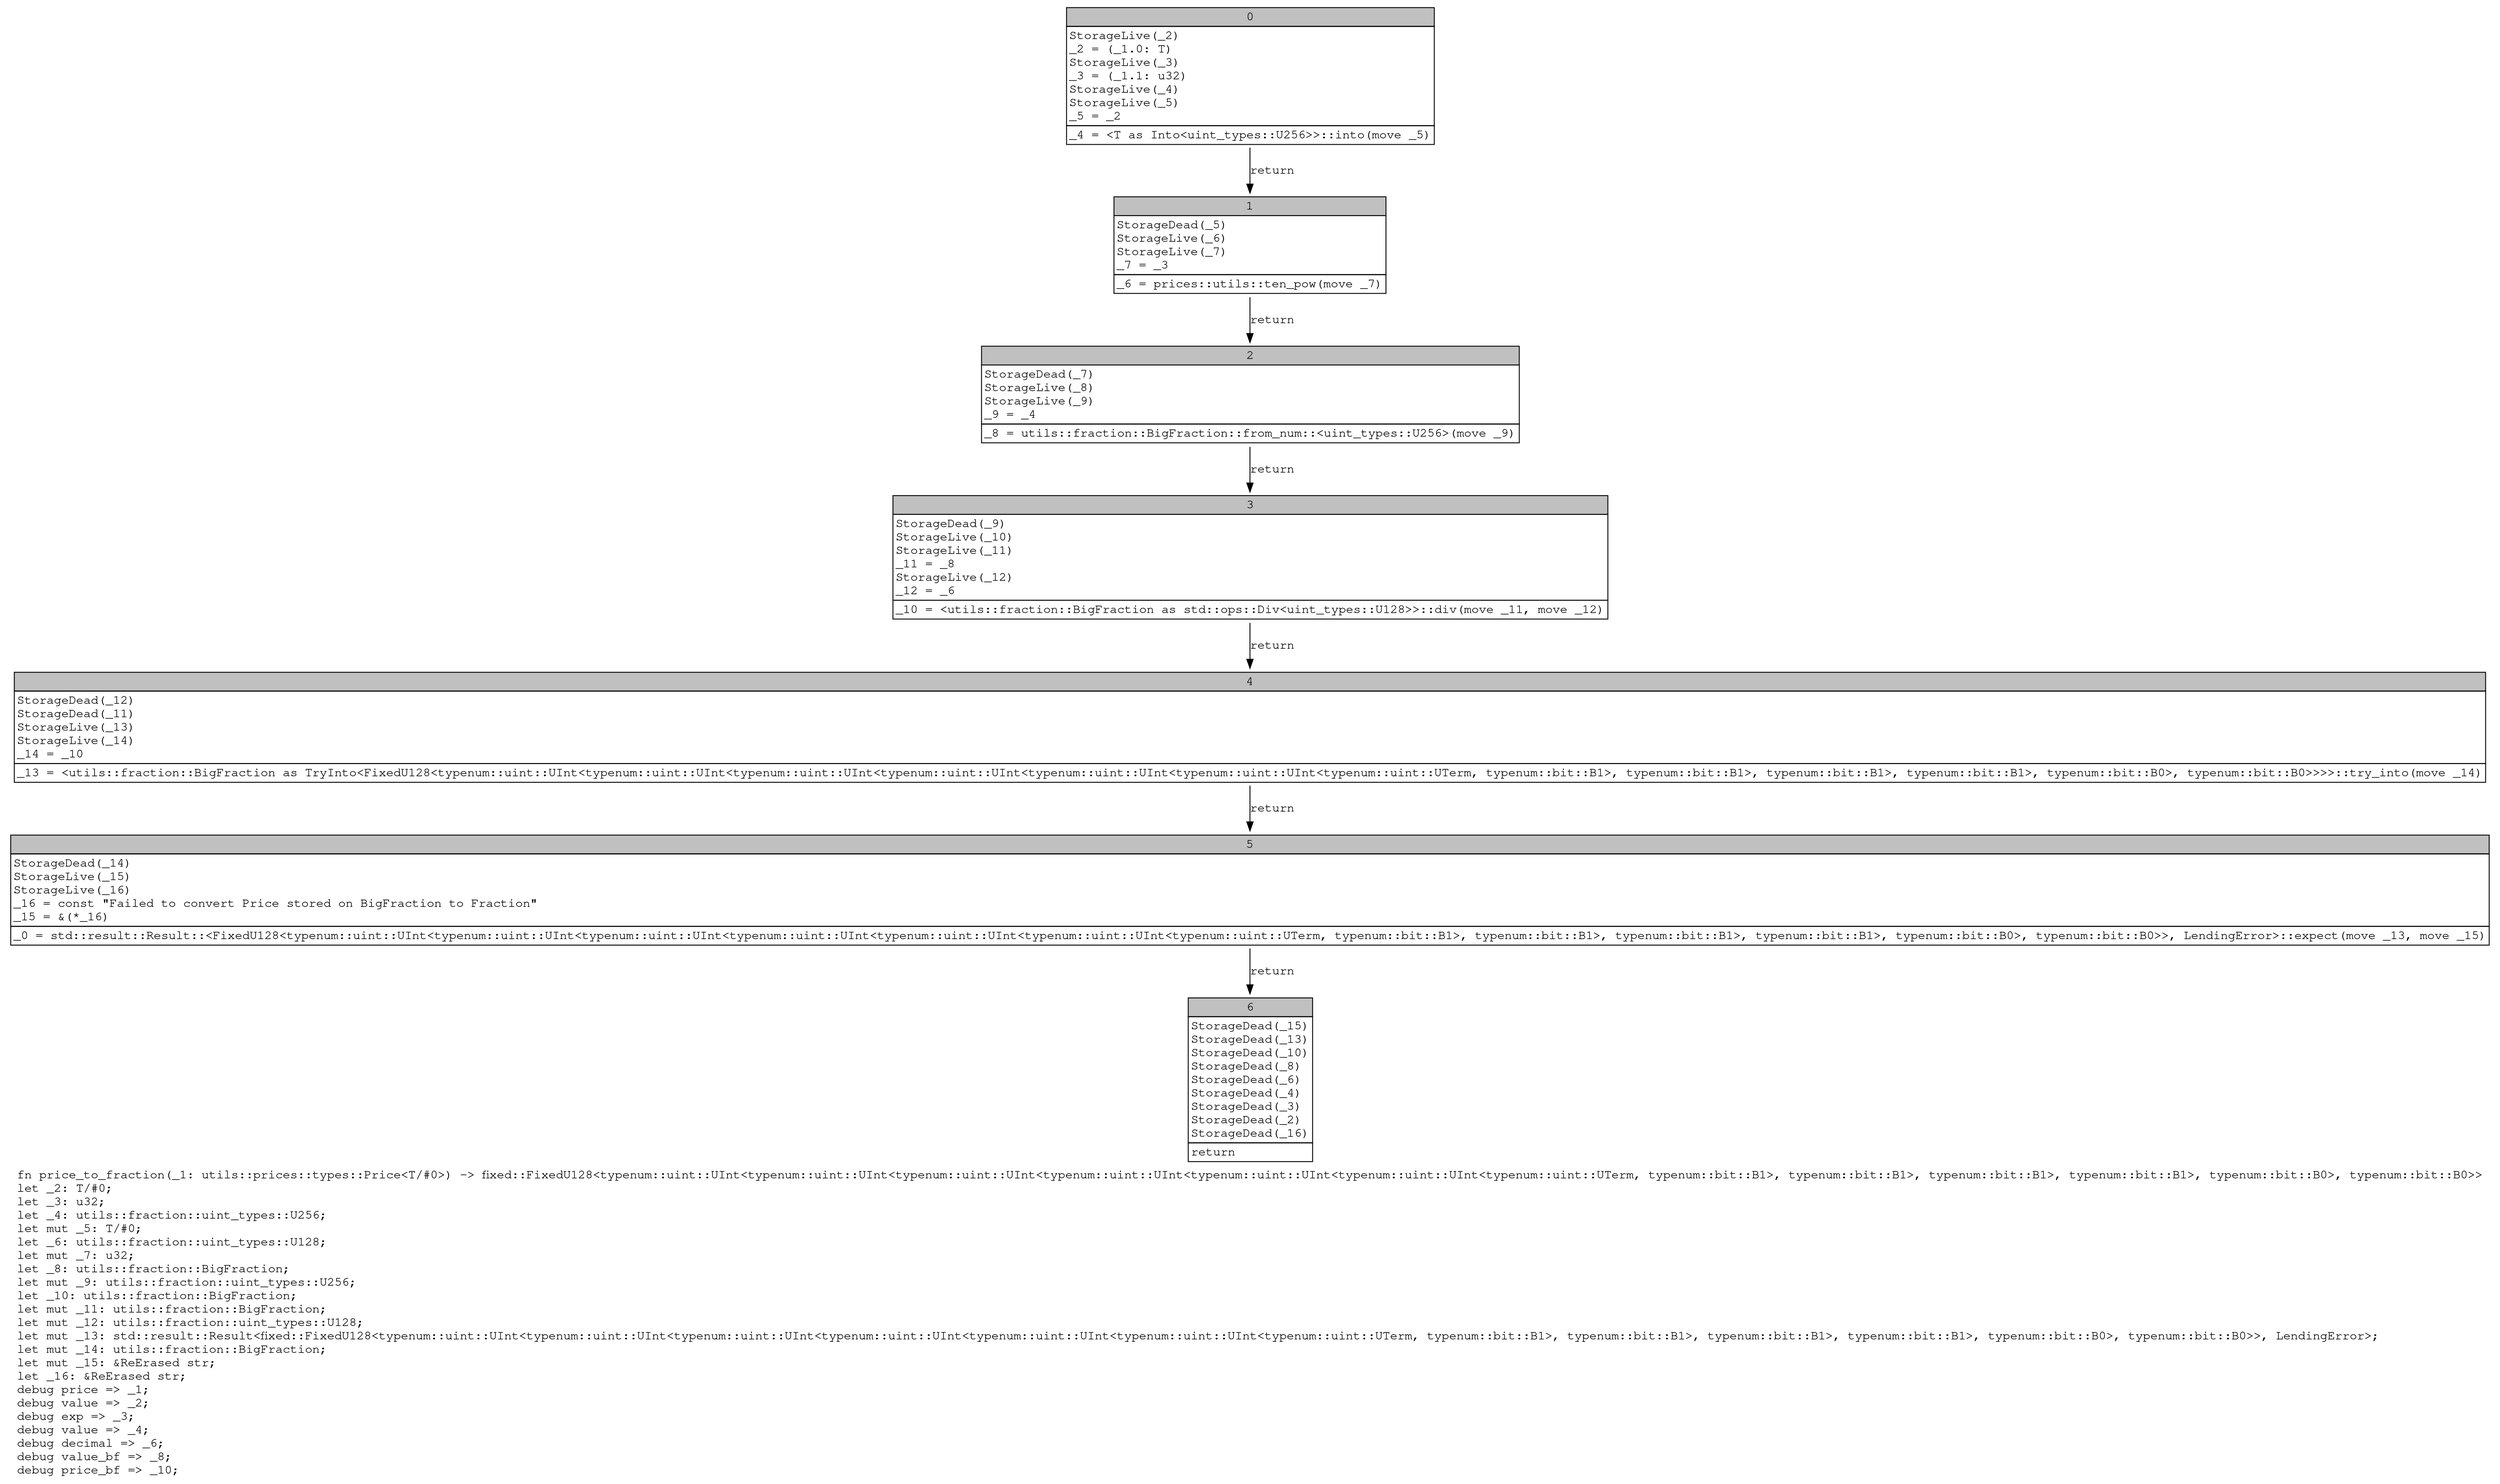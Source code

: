 digraph Mir_0_2668 {
    graph [fontname="Courier, monospace"];
    node [fontname="Courier, monospace"];
    edge [fontname="Courier, monospace"];
    label=<fn price_to_fraction(_1: utils::prices::types::Price&lt;T/#0&gt;) -&gt; fixed::FixedU128&lt;typenum::uint::UInt&lt;typenum::uint::UInt&lt;typenum::uint::UInt&lt;typenum::uint::UInt&lt;typenum::uint::UInt&lt;typenum::uint::UInt&lt;typenum::uint::UTerm, typenum::bit::B1&gt;, typenum::bit::B1&gt;, typenum::bit::B1&gt;, typenum::bit::B1&gt;, typenum::bit::B0&gt;, typenum::bit::B0&gt;&gt;<br align="left"/>let _2: T/#0;<br align="left"/>let _3: u32;<br align="left"/>let _4: utils::fraction::uint_types::U256;<br align="left"/>let mut _5: T/#0;<br align="left"/>let _6: utils::fraction::uint_types::U128;<br align="left"/>let mut _7: u32;<br align="left"/>let _8: utils::fraction::BigFraction;<br align="left"/>let mut _9: utils::fraction::uint_types::U256;<br align="left"/>let _10: utils::fraction::BigFraction;<br align="left"/>let mut _11: utils::fraction::BigFraction;<br align="left"/>let mut _12: utils::fraction::uint_types::U128;<br align="left"/>let mut _13: std::result::Result&lt;fixed::FixedU128&lt;typenum::uint::UInt&lt;typenum::uint::UInt&lt;typenum::uint::UInt&lt;typenum::uint::UInt&lt;typenum::uint::UInt&lt;typenum::uint::UInt&lt;typenum::uint::UTerm, typenum::bit::B1&gt;, typenum::bit::B1&gt;, typenum::bit::B1&gt;, typenum::bit::B1&gt;, typenum::bit::B0&gt;, typenum::bit::B0&gt;&gt;, LendingError&gt;;<br align="left"/>let mut _14: utils::fraction::BigFraction;<br align="left"/>let mut _15: &amp;ReErased str;<br align="left"/>let _16: &amp;ReErased str;<br align="left"/>debug price =&gt; _1;<br align="left"/>debug value =&gt; _2;<br align="left"/>debug exp =&gt; _3;<br align="left"/>debug value =&gt; _4;<br align="left"/>debug decimal =&gt; _6;<br align="left"/>debug value_bf =&gt; _8;<br align="left"/>debug price_bf =&gt; _10;<br align="left"/>>;
    bb0__0_2668 [shape="none", label=<<table border="0" cellborder="1" cellspacing="0"><tr><td bgcolor="gray" align="center" colspan="1">0</td></tr><tr><td align="left" balign="left">StorageLive(_2)<br/>_2 = (_1.0: T)<br/>StorageLive(_3)<br/>_3 = (_1.1: u32)<br/>StorageLive(_4)<br/>StorageLive(_5)<br/>_5 = _2<br/></td></tr><tr><td align="left">_4 = &lt;T as Into&lt;uint_types::U256&gt;&gt;::into(move _5)</td></tr></table>>];
    bb1__0_2668 [shape="none", label=<<table border="0" cellborder="1" cellspacing="0"><tr><td bgcolor="gray" align="center" colspan="1">1</td></tr><tr><td align="left" balign="left">StorageDead(_5)<br/>StorageLive(_6)<br/>StorageLive(_7)<br/>_7 = _3<br/></td></tr><tr><td align="left">_6 = prices::utils::ten_pow(move _7)</td></tr></table>>];
    bb2__0_2668 [shape="none", label=<<table border="0" cellborder="1" cellspacing="0"><tr><td bgcolor="gray" align="center" colspan="1">2</td></tr><tr><td align="left" balign="left">StorageDead(_7)<br/>StorageLive(_8)<br/>StorageLive(_9)<br/>_9 = _4<br/></td></tr><tr><td align="left">_8 = utils::fraction::BigFraction::from_num::&lt;uint_types::U256&gt;(move _9)</td></tr></table>>];
    bb3__0_2668 [shape="none", label=<<table border="0" cellborder="1" cellspacing="0"><tr><td bgcolor="gray" align="center" colspan="1">3</td></tr><tr><td align="left" balign="left">StorageDead(_9)<br/>StorageLive(_10)<br/>StorageLive(_11)<br/>_11 = _8<br/>StorageLive(_12)<br/>_12 = _6<br/></td></tr><tr><td align="left">_10 = &lt;utils::fraction::BigFraction as std::ops::Div&lt;uint_types::U128&gt;&gt;::div(move _11, move _12)</td></tr></table>>];
    bb4__0_2668 [shape="none", label=<<table border="0" cellborder="1" cellspacing="0"><tr><td bgcolor="gray" align="center" colspan="1">4</td></tr><tr><td align="left" balign="left">StorageDead(_12)<br/>StorageDead(_11)<br/>StorageLive(_13)<br/>StorageLive(_14)<br/>_14 = _10<br/></td></tr><tr><td align="left">_13 = &lt;utils::fraction::BigFraction as TryInto&lt;FixedU128&lt;typenum::uint::UInt&lt;typenum::uint::UInt&lt;typenum::uint::UInt&lt;typenum::uint::UInt&lt;typenum::uint::UInt&lt;typenum::uint::UInt&lt;typenum::uint::UTerm, typenum::bit::B1&gt;, typenum::bit::B1&gt;, typenum::bit::B1&gt;, typenum::bit::B1&gt;, typenum::bit::B0&gt;, typenum::bit::B0&gt;&gt;&gt;&gt;::try_into(move _14)</td></tr></table>>];
    bb5__0_2668 [shape="none", label=<<table border="0" cellborder="1" cellspacing="0"><tr><td bgcolor="gray" align="center" colspan="1">5</td></tr><tr><td align="left" balign="left">StorageDead(_14)<br/>StorageLive(_15)<br/>StorageLive(_16)<br/>_16 = const &quot;Failed to convert Price stored on BigFraction to Fraction&quot;<br/>_15 = &amp;(*_16)<br/></td></tr><tr><td align="left">_0 = std::result::Result::&lt;FixedU128&lt;typenum::uint::UInt&lt;typenum::uint::UInt&lt;typenum::uint::UInt&lt;typenum::uint::UInt&lt;typenum::uint::UInt&lt;typenum::uint::UInt&lt;typenum::uint::UTerm, typenum::bit::B1&gt;, typenum::bit::B1&gt;, typenum::bit::B1&gt;, typenum::bit::B1&gt;, typenum::bit::B0&gt;, typenum::bit::B0&gt;&gt;, LendingError&gt;::expect(move _13, move _15)</td></tr></table>>];
    bb6__0_2668 [shape="none", label=<<table border="0" cellborder="1" cellspacing="0"><tr><td bgcolor="gray" align="center" colspan="1">6</td></tr><tr><td align="left" balign="left">StorageDead(_15)<br/>StorageDead(_13)<br/>StorageDead(_10)<br/>StorageDead(_8)<br/>StorageDead(_6)<br/>StorageDead(_4)<br/>StorageDead(_3)<br/>StorageDead(_2)<br/>StorageDead(_16)<br/></td></tr><tr><td align="left">return</td></tr></table>>];
    bb0__0_2668 -> bb1__0_2668 [label="return"];
    bb1__0_2668 -> bb2__0_2668 [label="return"];
    bb2__0_2668 -> bb3__0_2668 [label="return"];
    bb3__0_2668 -> bb4__0_2668 [label="return"];
    bb4__0_2668 -> bb5__0_2668 [label="return"];
    bb5__0_2668 -> bb6__0_2668 [label="return"];
}
